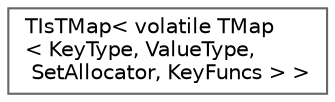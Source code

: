 digraph "Graphical Class Hierarchy"
{
 // INTERACTIVE_SVG=YES
 // LATEX_PDF_SIZE
  bgcolor="transparent";
  edge [fontname=Helvetica,fontsize=10,labelfontname=Helvetica,labelfontsize=10];
  node [fontname=Helvetica,fontsize=10,shape=box,height=0.2,width=0.4];
  rankdir="LR";
  Node0 [id="Node000000",label="TIsTMap\< volatile TMap\l\< KeyType, ValueType,\l SetAllocator, KeyFuncs \> \>",height=0.2,width=0.4,color="grey40", fillcolor="white", style="filled",URL="$da/d8a/structTIsTMap_3_01volatile_01TMap_3_01KeyType_00_01ValueType_00_01SetAllocator_00_01KeyFuncs_01_4_01_4.html",tooltip=" "];
}
